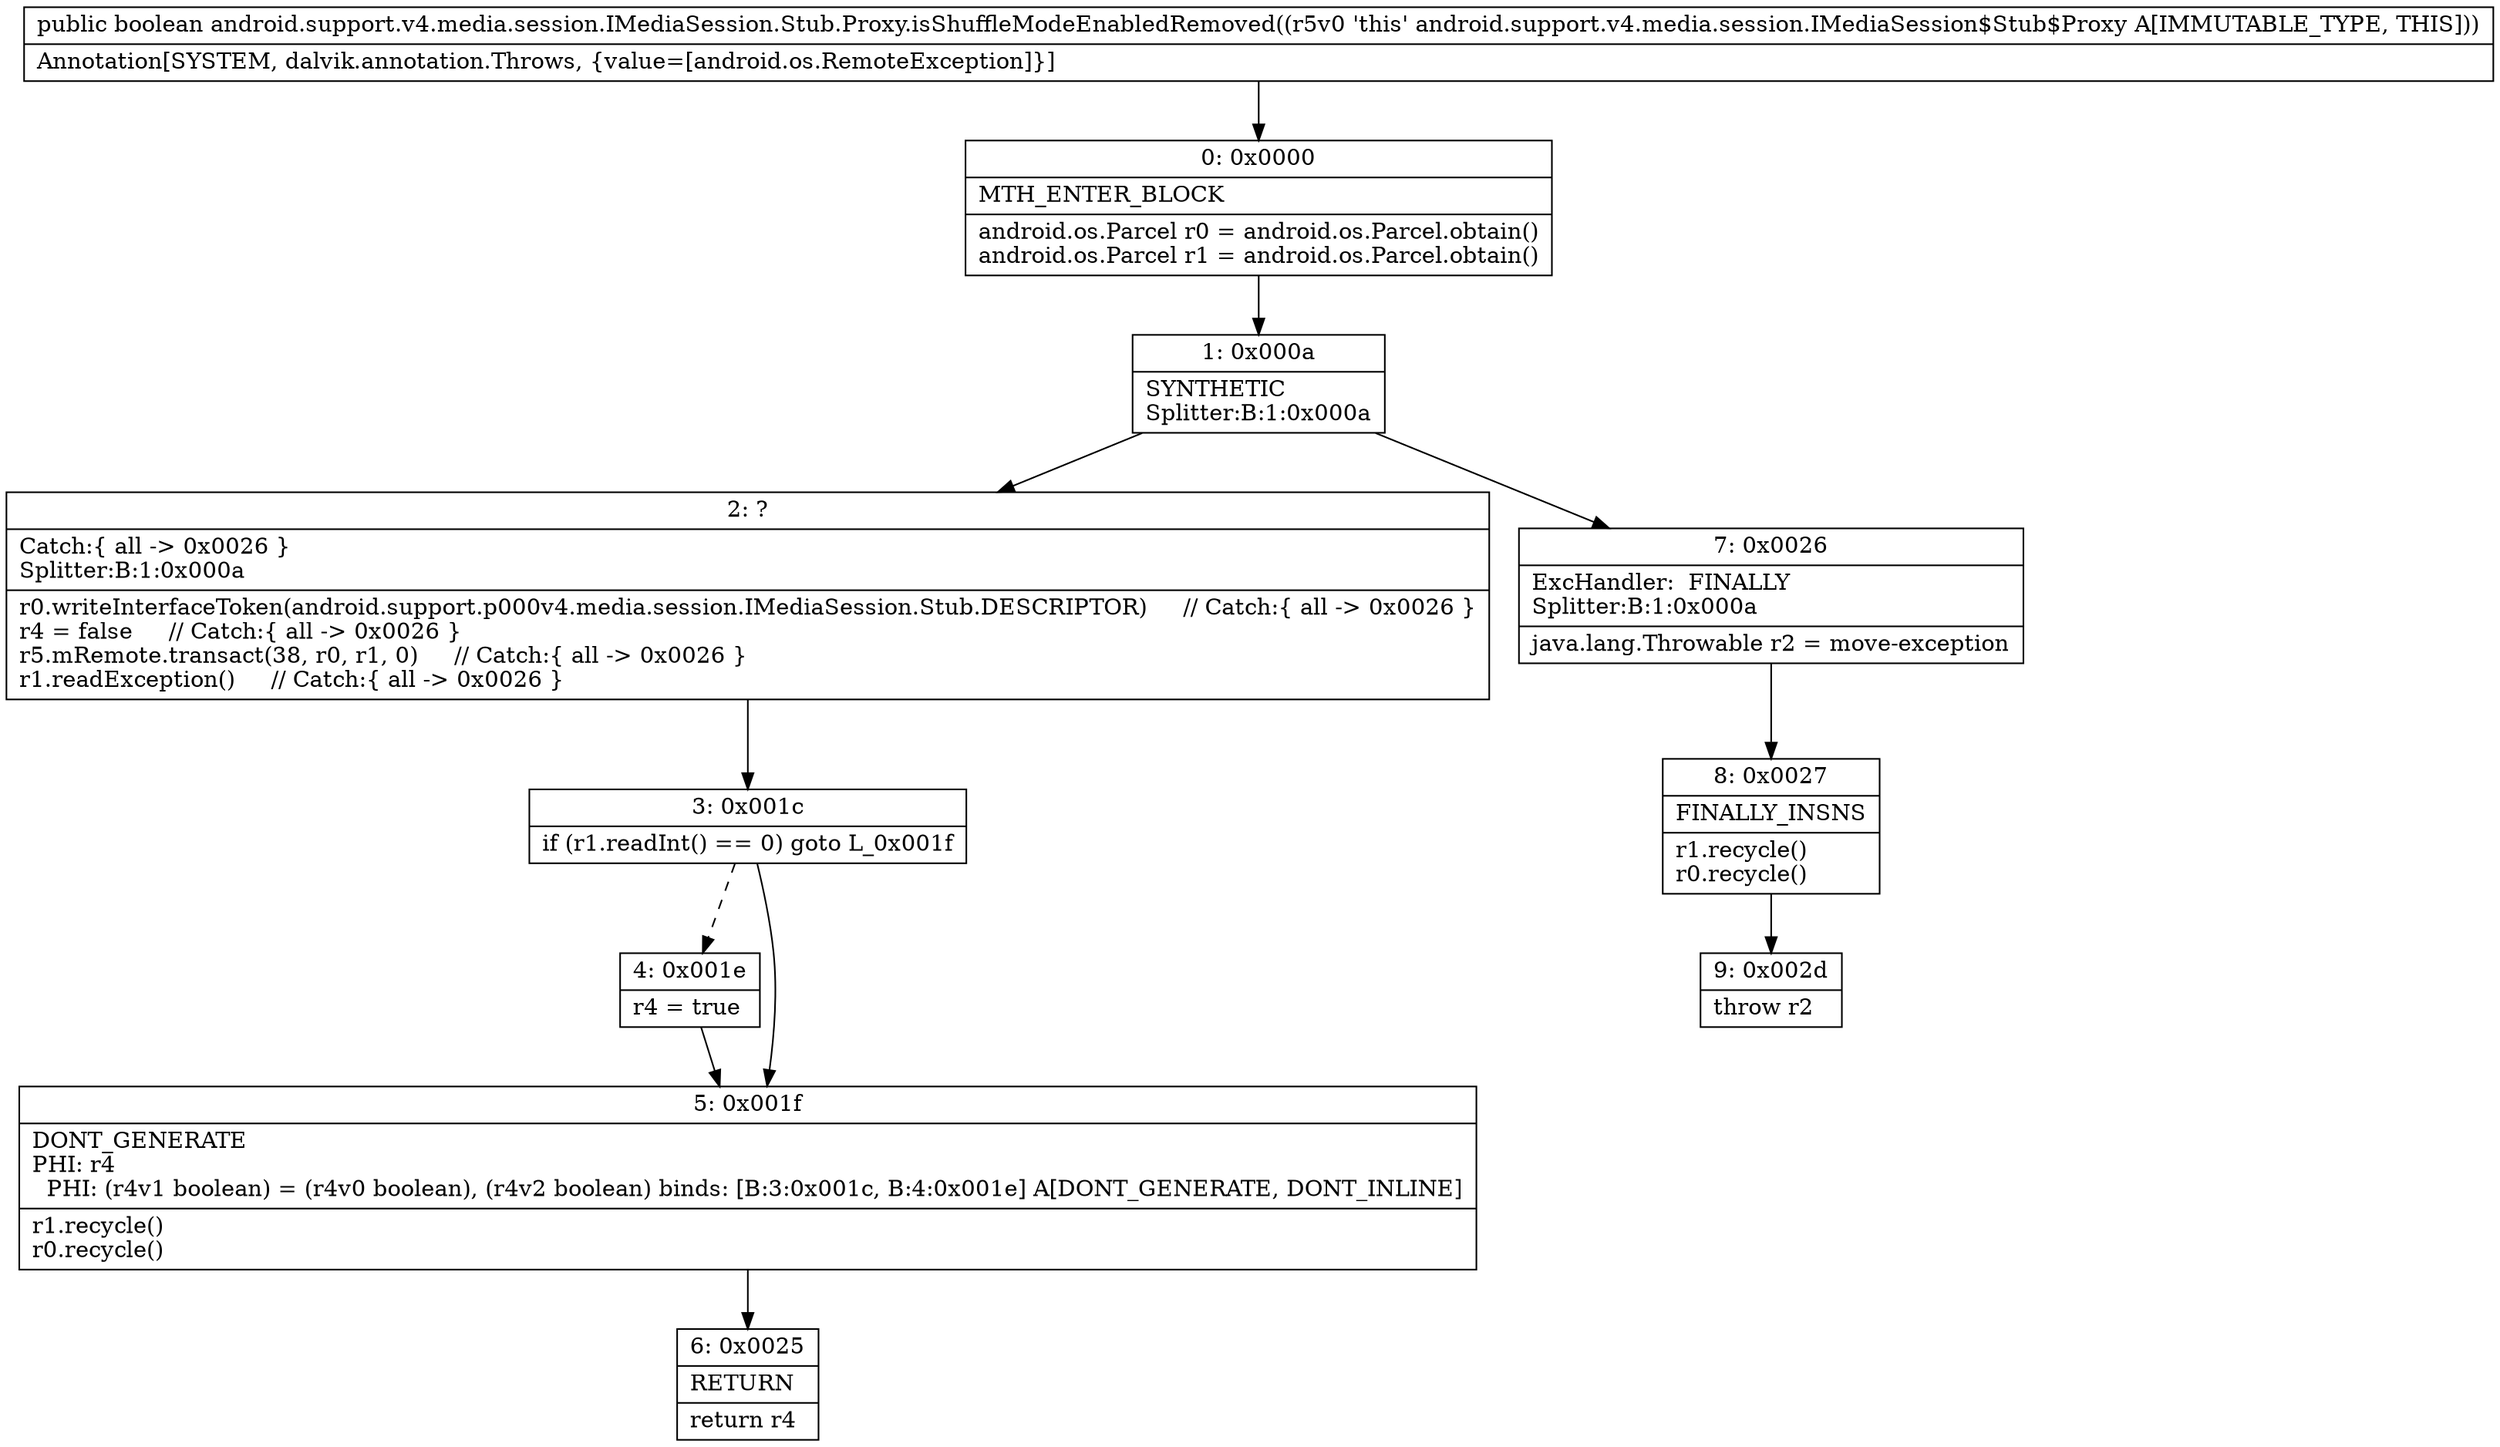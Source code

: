 digraph "CFG forandroid.support.v4.media.session.IMediaSession.Stub.Proxy.isShuffleModeEnabledRemoved()Z" {
Node_0 [shape=record,label="{0\:\ 0x0000|MTH_ENTER_BLOCK\l|android.os.Parcel r0 = android.os.Parcel.obtain()\landroid.os.Parcel r1 = android.os.Parcel.obtain()\l}"];
Node_1 [shape=record,label="{1\:\ 0x000a|SYNTHETIC\lSplitter:B:1:0x000a\l}"];
Node_2 [shape=record,label="{2\:\ ?|Catch:\{ all \-\> 0x0026 \}\lSplitter:B:1:0x000a\l|r0.writeInterfaceToken(android.support.p000v4.media.session.IMediaSession.Stub.DESCRIPTOR)     \/\/ Catch:\{ all \-\> 0x0026 \}\lr4 = false     \/\/ Catch:\{ all \-\> 0x0026 \}\lr5.mRemote.transact(38, r0, r1, 0)     \/\/ Catch:\{ all \-\> 0x0026 \}\lr1.readException()     \/\/ Catch:\{ all \-\> 0x0026 \}\l}"];
Node_3 [shape=record,label="{3\:\ 0x001c|if (r1.readInt() == 0) goto L_0x001f\l}"];
Node_4 [shape=record,label="{4\:\ 0x001e|r4 = true\l}"];
Node_5 [shape=record,label="{5\:\ 0x001f|DONT_GENERATE\lPHI: r4 \l  PHI: (r4v1 boolean) = (r4v0 boolean), (r4v2 boolean) binds: [B:3:0x001c, B:4:0x001e] A[DONT_GENERATE, DONT_INLINE]\l|r1.recycle()\lr0.recycle()\l}"];
Node_6 [shape=record,label="{6\:\ 0x0025|RETURN\l|return r4\l}"];
Node_7 [shape=record,label="{7\:\ 0x0026|ExcHandler:  FINALLY\lSplitter:B:1:0x000a\l|java.lang.Throwable r2 = move\-exception\l}"];
Node_8 [shape=record,label="{8\:\ 0x0027|FINALLY_INSNS\l|r1.recycle()\lr0.recycle()\l}"];
Node_9 [shape=record,label="{9\:\ 0x002d|throw r2\l}"];
MethodNode[shape=record,label="{public boolean android.support.v4.media.session.IMediaSession.Stub.Proxy.isShuffleModeEnabledRemoved((r5v0 'this' android.support.v4.media.session.IMediaSession$Stub$Proxy A[IMMUTABLE_TYPE, THIS]))  | Annotation[SYSTEM, dalvik.annotation.Throws, \{value=[android.os.RemoteException]\}]\l}"];
MethodNode -> Node_0;
Node_0 -> Node_1;
Node_1 -> Node_2;
Node_1 -> Node_7;
Node_2 -> Node_3;
Node_3 -> Node_4[style=dashed];
Node_3 -> Node_5;
Node_4 -> Node_5;
Node_5 -> Node_6;
Node_7 -> Node_8;
Node_8 -> Node_9;
}

